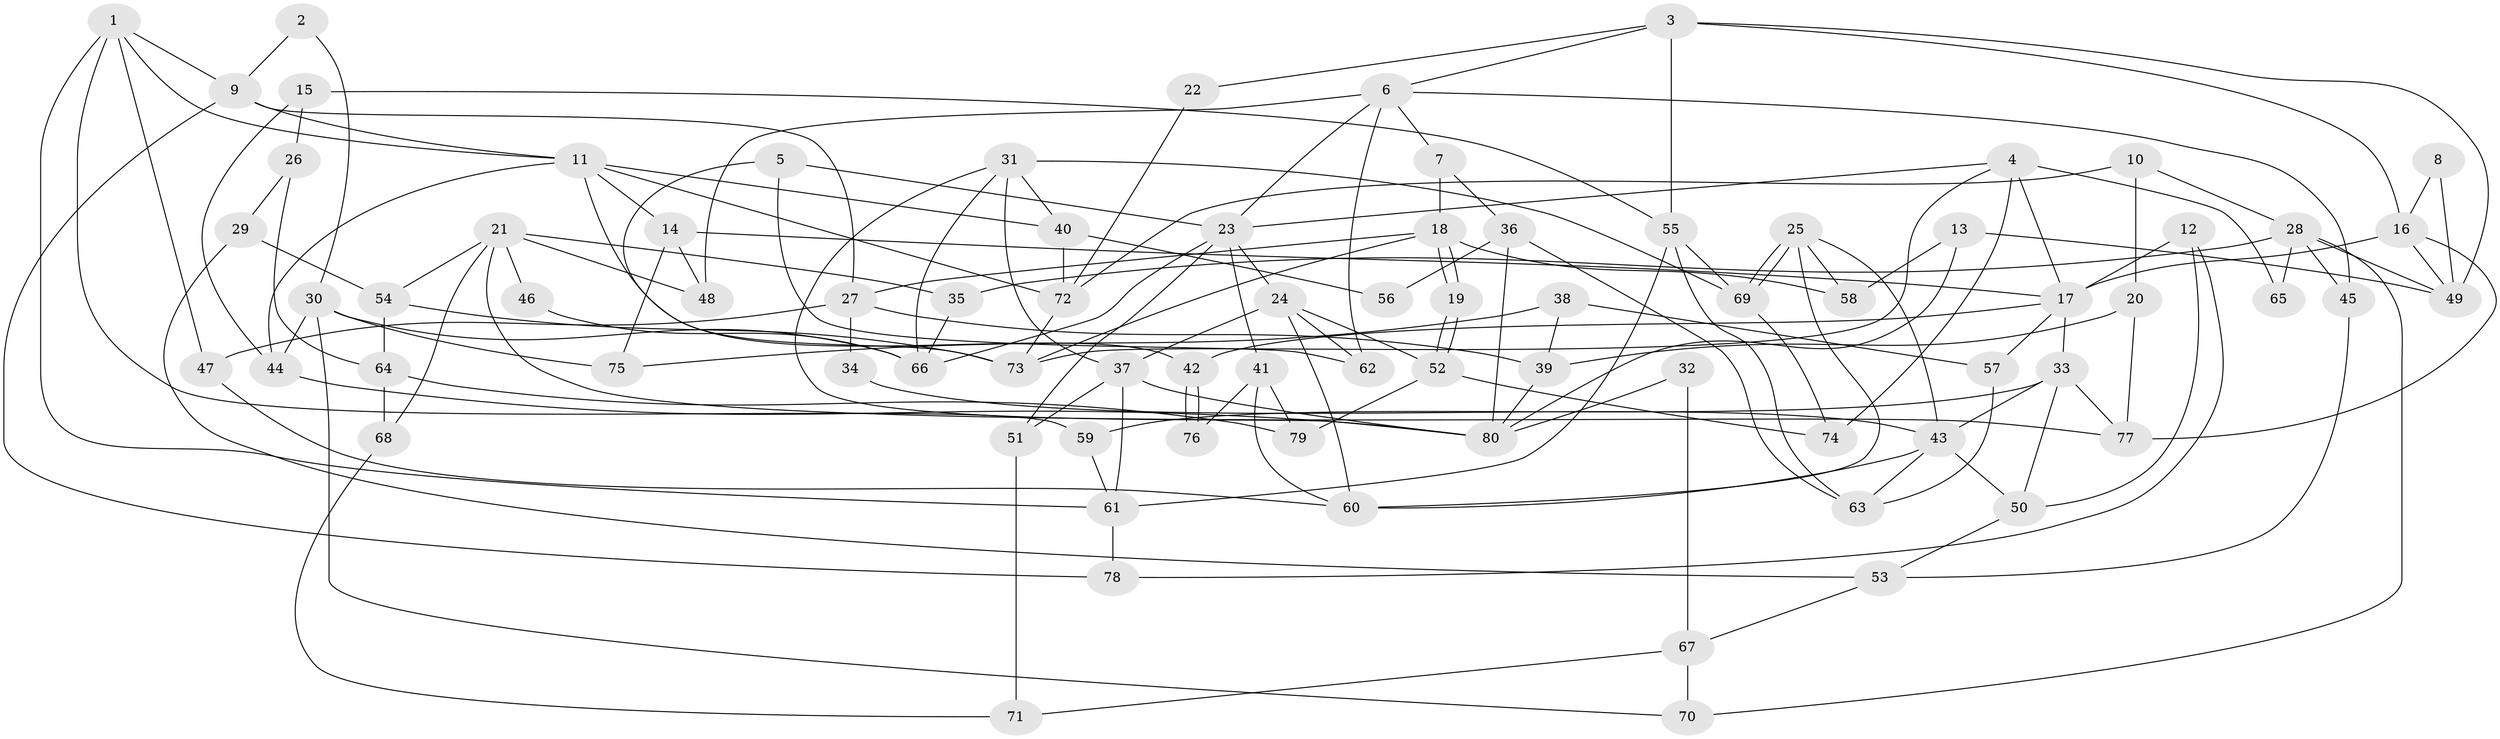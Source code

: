 // coarse degree distribution, {3: 0.07692307692307693, 6: 0.15384615384615385, 10: 0.07692307692307693, 5: 0.34615384615384615, 8: 0.07692307692307693, 7: 0.11538461538461539, 4: 0.07692307692307693, 9: 0.07692307692307693}
// Generated by graph-tools (version 1.1) at 2025/37/03/04/25 23:37:05]
// undirected, 80 vertices, 160 edges
graph export_dot {
  node [color=gray90,style=filled];
  1;
  2;
  3;
  4;
  5;
  6;
  7;
  8;
  9;
  10;
  11;
  12;
  13;
  14;
  15;
  16;
  17;
  18;
  19;
  20;
  21;
  22;
  23;
  24;
  25;
  26;
  27;
  28;
  29;
  30;
  31;
  32;
  33;
  34;
  35;
  36;
  37;
  38;
  39;
  40;
  41;
  42;
  43;
  44;
  45;
  46;
  47;
  48;
  49;
  50;
  51;
  52;
  53;
  54;
  55;
  56;
  57;
  58;
  59;
  60;
  61;
  62;
  63;
  64;
  65;
  66;
  67;
  68;
  69;
  70;
  71;
  72;
  73;
  74;
  75;
  76;
  77;
  78;
  79;
  80;
  1 -- 59;
  1 -- 9;
  1 -- 11;
  1 -- 47;
  1 -- 61;
  2 -- 9;
  2 -- 30;
  3 -- 6;
  3 -- 55;
  3 -- 16;
  3 -- 22;
  3 -- 49;
  4 -- 23;
  4 -- 17;
  4 -- 65;
  4 -- 73;
  4 -- 74;
  5 -- 73;
  5 -- 23;
  5 -- 62;
  6 -- 62;
  6 -- 7;
  6 -- 23;
  6 -- 45;
  6 -- 48;
  7 -- 18;
  7 -- 36;
  8 -- 16;
  8 -- 49;
  9 -- 11;
  9 -- 27;
  9 -- 78;
  10 -- 72;
  10 -- 28;
  10 -- 20;
  11 -- 40;
  11 -- 14;
  11 -- 42;
  11 -- 44;
  11 -- 72;
  12 -- 50;
  12 -- 17;
  12 -- 78;
  13 -- 80;
  13 -- 49;
  13 -- 58;
  14 -- 17;
  14 -- 48;
  14 -- 75;
  15 -- 55;
  15 -- 26;
  15 -- 44;
  16 -- 17;
  16 -- 49;
  16 -- 77;
  17 -- 42;
  17 -- 33;
  17 -- 57;
  18 -- 19;
  18 -- 19;
  18 -- 27;
  18 -- 58;
  18 -- 73;
  19 -- 52;
  19 -- 52;
  20 -- 77;
  20 -- 39;
  21 -- 48;
  21 -- 35;
  21 -- 46;
  21 -- 54;
  21 -- 68;
  21 -- 77;
  22 -- 72;
  23 -- 24;
  23 -- 41;
  23 -- 51;
  23 -- 66;
  24 -- 37;
  24 -- 60;
  24 -- 52;
  24 -- 62;
  25 -- 69;
  25 -- 69;
  25 -- 58;
  25 -- 43;
  25 -- 60;
  26 -- 64;
  26 -- 29;
  27 -- 39;
  27 -- 47;
  27 -- 34;
  28 -- 49;
  28 -- 45;
  28 -- 35;
  28 -- 65;
  28 -- 70;
  29 -- 54;
  29 -- 53;
  30 -- 66;
  30 -- 44;
  30 -- 70;
  30 -- 75;
  31 -- 80;
  31 -- 69;
  31 -- 37;
  31 -- 40;
  31 -- 66;
  32 -- 80;
  32 -- 67;
  33 -- 77;
  33 -- 43;
  33 -- 50;
  33 -- 59;
  34 -- 43;
  35 -- 66;
  36 -- 63;
  36 -- 80;
  36 -- 56;
  37 -- 61;
  37 -- 51;
  37 -- 80;
  38 -- 75;
  38 -- 39;
  38 -- 57;
  39 -- 80;
  40 -- 72;
  40 -- 56;
  41 -- 60;
  41 -- 76;
  41 -- 79;
  42 -- 76;
  42 -- 76;
  43 -- 63;
  43 -- 50;
  43 -- 60;
  44 -- 80;
  45 -- 53;
  46 -- 66;
  47 -- 60;
  50 -- 53;
  51 -- 71;
  52 -- 74;
  52 -- 79;
  53 -- 67;
  54 -- 73;
  54 -- 64;
  55 -- 61;
  55 -- 69;
  55 -- 63;
  57 -- 63;
  59 -- 61;
  61 -- 78;
  64 -- 79;
  64 -- 68;
  67 -- 70;
  67 -- 71;
  68 -- 71;
  69 -- 74;
  72 -- 73;
}
